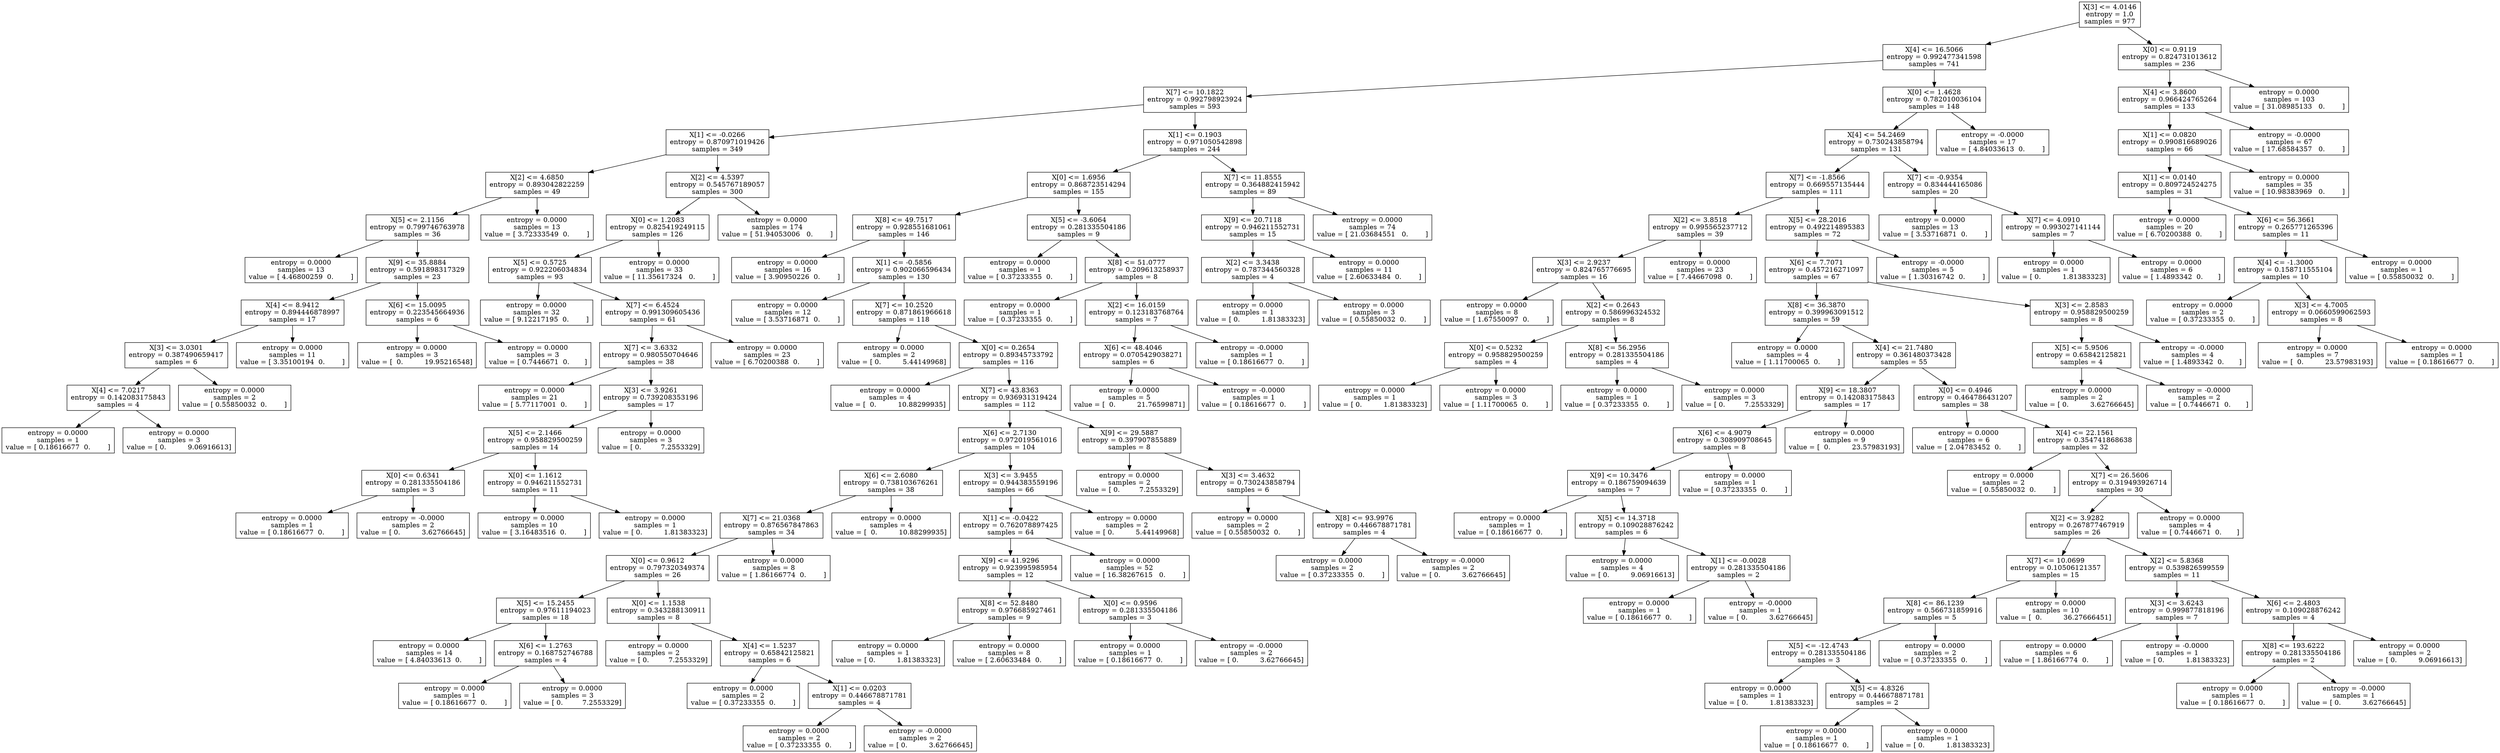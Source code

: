 digraph Tree {
0 [label="X[3] <= 4.0146\nentropy = 1.0\nsamples = 977", shape="box"] ;
1 [label="X[4] <= 16.5066\nentropy = 0.992477341598\nsamples = 741", shape="box"] ;
0 -> 1 ;
2 [label="X[7] <= 10.1822\nentropy = 0.992798923924\nsamples = 593", shape="box"] ;
1 -> 2 ;
3 [label="X[1] <= -0.0266\nentropy = 0.870971019426\nsamples = 349", shape="box"] ;
2 -> 3 ;
4 [label="X[2] <= 4.6850\nentropy = 0.893042822259\nsamples = 49", shape="box"] ;
3 -> 4 ;
5 [label="X[5] <= 2.1156\nentropy = 0.799746763978\nsamples = 36", shape="box"] ;
4 -> 5 ;
6 [label="entropy = 0.0000\nsamples = 13\nvalue = [ 4.46800259  0.        ]", shape="box"] ;
5 -> 6 ;
7 [label="X[9] <= 35.8884\nentropy = 0.591898317329\nsamples = 23", shape="box"] ;
5 -> 7 ;
8 [label="X[4] <= 8.9412\nentropy = 0.894446878997\nsamples = 17", shape="box"] ;
7 -> 8 ;
9 [label="X[3] <= 3.0301\nentropy = 0.387490659417\nsamples = 6", shape="box"] ;
8 -> 9 ;
10 [label="X[4] <= 7.0217\nentropy = 0.142083175843\nsamples = 4", shape="box"] ;
9 -> 10 ;
11 [label="entropy = 0.0000\nsamples = 1\nvalue = [ 0.18616677  0.        ]", shape="box"] ;
10 -> 11 ;
12 [label="entropy = 0.0000\nsamples = 3\nvalue = [ 0.          9.06916613]", shape="box"] ;
10 -> 12 ;
13 [label="entropy = 0.0000\nsamples = 2\nvalue = [ 0.55850032  0.        ]", shape="box"] ;
9 -> 13 ;
14 [label="entropy = 0.0000\nsamples = 11\nvalue = [ 3.35100194  0.        ]", shape="box"] ;
8 -> 14 ;
15 [label="X[6] <= 15.0095\nentropy = 0.223545664936\nsamples = 6", shape="box"] ;
7 -> 15 ;
16 [label="entropy = 0.0000\nsamples = 3\nvalue = [  0.          19.95216548]", shape="box"] ;
15 -> 16 ;
17 [label="entropy = 0.0000\nsamples = 3\nvalue = [ 0.7446671  0.       ]", shape="box"] ;
15 -> 17 ;
18 [label="entropy = 0.0000\nsamples = 13\nvalue = [ 3.72333549  0.        ]", shape="box"] ;
4 -> 18 ;
19 [label="X[2] <= 4.5397\nentropy = 0.545767189057\nsamples = 300", shape="box"] ;
3 -> 19 ;
20 [label="X[0] <= 1.2083\nentropy = 0.825419249115\nsamples = 126", shape="box"] ;
19 -> 20 ;
21 [label="X[5] <= 0.5725\nentropy = 0.922206034834\nsamples = 93", shape="box"] ;
20 -> 21 ;
22 [label="entropy = 0.0000\nsamples = 32\nvalue = [ 9.12217195  0.        ]", shape="box"] ;
21 -> 22 ;
23 [label="X[7] <= 6.4524\nentropy = 0.991309605436\nsamples = 61", shape="box"] ;
21 -> 23 ;
24 [label="X[7] <= 3.6332\nentropy = 0.980550704646\nsamples = 38", shape="box"] ;
23 -> 24 ;
25 [label="entropy = 0.0000\nsamples = 21\nvalue = [ 5.77117001  0.        ]", shape="box"] ;
24 -> 25 ;
26 [label="X[3] <= 3.9261\nentropy = 0.739208353196\nsamples = 17", shape="box"] ;
24 -> 26 ;
27 [label="X[5] <= 2.1466\nentropy = 0.958829500259\nsamples = 14", shape="box"] ;
26 -> 27 ;
28 [label="X[0] <= 0.6341\nentropy = 0.281335504186\nsamples = 3", shape="box"] ;
27 -> 28 ;
29 [label="entropy = 0.0000\nsamples = 1\nvalue = [ 0.18616677  0.        ]", shape="box"] ;
28 -> 29 ;
30 [label="entropy = -0.0000\nsamples = 2\nvalue = [ 0.          3.62766645]", shape="box"] ;
28 -> 30 ;
31 [label="X[0] <= 1.1612\nentropy = 0.946211552731\nsamples = 11", shape="box"] ;
27 -> 31 ;
32 [label="entropy = 0.0000\nsamples = 10\nvalue = [ 3.16483516  0.        ]", shape="box"] ;
31 -> 32 ;
33 [label="entropy = 0.0000\nsamples = 1\nvalue = [ 0.          1.81383323]", shape="box"] ;
31 -> 33 ;
34 [label="entropy = 0.0000\nsamples = 3\nvalue = [ 0.         7.2553329]", shape="box"] ;
26 -> 34 ;
35 [label="entropy = 0.0000\nsamples = 23\nvalue = [ 6.70200388  0.        ]", shape="box"] ;
23 -> 35 ;
36 [label="entropy = 0.0000\nsamples = 33\nvalue = [ 11.35617324   0.        ]", shape="box"] ;
20 -> 36 ;
37 [label="entropy = 0.0000\nsamples = 174\nvalue = [ 51.94053006   0.        ]", shape="box"] ;
19 -> 37 ;
38 [label="X[1] <= 0.1903\nentropy = 0.971050542898\nsamples = 244", shape="box"] ;
2 -> 38 ;
39 [label="X[0] <= 1.6956\nentropy = 0.868723514294\nsamples = 155", shape="box"] ;
38 -> 39 ;
40 [label="X[8] <= 49.7517\nentropy = 0.928551681061\nsamples = 146", shape="box"] ;
39 -> 40 ;
41 [label="entropy = 0.0000\nsamples = 16\nvalue = [ 3.90950226  0.        ]", shape="box"] ;
40 -> 41 ;
42 [label="X[1] <= -0.5856\nentropy = 0.902066596434\nsamples = 130", shape="box"] ;
40 -> 42 ;
43 [label="entropy = 0.0000\nsamples = 12\nvalue = [ 3.53716871  0.        ]", shape="box"] ;
42 -> 43 ;
44 [label="X[7] <= 10.2520\nentropy = 0.871861966618\nsamples = 118", shape="box"] ;
42 -> 44 ;
45 [label="entropy = 0.0000\nsamples = 2\nvalue = [ 0.          5.44149968]", shape="box"] ;
44 -> 45 ;
46 [label="X[0] <= 0.2654\nentropy = 0.89345733792\nsamples = 116", shape="box"] ;
44 -> 46 ;
47 [label="entropy = 0.0000\nsamples = 4\nvalue = [  0.          10.88299935]", shape="box"] ;
46 -> 47 ;
48 [label="X[7] <= 43.8363\nentropy = 0.936931319424\nsamples = 112", shape="box"] ;
46 -> 48 ;
49 [label="X[6] <= 2.7130\nentropy = 0.972019561016\nsamples = 104", shape="box"] ;
48 -> 49 ;
50 [label="X[6] <= 2.6080\nentropy = 0.738103676261\nsamples = 38", shape="box"] ;
49 -> 50 ;
51 [label="X[7] <= 21.0368\nentropy = 0.876567847863\nsamples = 34", shape="box"] ;
50 -> 51 ;
52 [label="X[0] <= 0.9612\nentropy = 0.797320349374\nsamples = 26", shape="box"] ;
51 -> 52 ;
53 [label="X[5] <= 15.2455\nentropy = 0.97611194023\nsamples = 18", shape="box"] ;
52 -> 53 ;
54 [label="entropy = 0.0000\nsamples = 14\nvalue = [ 4.84033613  0.        ]", shape="box"] ;
53 -> 54 ;
55 [label="X[6] <= 1.2763\nentropy = 0.168752746788\nsamples = 4", shape="box"] ;
53 -> 55 ;
56 [label="entropy = 0.0000\nsamples = 1\nvalue = [ 0.18616677  0.        ]", shape="box"] ;
55 -> 56 ;
57 [label="entropy = 0.0000\nsamples = 3\nvalue = [ 0.         7.2553329]", shape="box"] ;
55 -> 57 ;
58 [label="X[0] <= 1.1538\nentropy = 0.343288130911\nsamples = 8", shape="box"] ;
52 -> 58 ;
59 [label="entropy = 0.0000\nsamples = 2\nvalue = [ 0.         7.2553329]", shape="box"] ;
58 -> 59 ;
60 [label="X[4] <= 1.5237\nentropy = 0.65842125821\nsamples = 6", shape="box"] ;
58 -> 60 ;
61 [label="entropy = 0.0000\nsamples = 2\nvalue = [ 0.37233355  0.        ]", shape="box"] ;
60 -> 61 ;
62 [label="X[1] <= 0.0203\nentropy = 0.446678871781\nsamples = 4", shape="box"] ;
60 -> 62 ;
63 [label="entropy = 0.0000\nsamples = 2\nvalue = [ 0.37233355  0.        ]", shape="box"] ;
62 -> 63 ;
64 [label="entropy = -0.0000\nsamples = 2\nvalue = [ 0.          3.62766645]", shape="box"] ;
62 -> 64 ;
65 [label="entropy = 0.0000\nsamples = 8\nvalue = [ 1.86166774  0.        ]", shape="box"] ;
51 -> 65 ;
66 [label="entropy = 0.0000\nsamples = 4\nvalue = [  0.          10.88299935]", shape="box"] ;
50 -> 66 ;
67 [label="X[3] <= 3.9455\nentropy = 0.944383559196\nsamples = 66", shape="box"] ;
49 -> 67 ;
68 [label="X[1] <= -0.0422\nentropy = 0.762078897425\nsamples = 64", shape="box"] ;
67 -> 68 ;
69 [label="X[9] <= 41.9296\nentropy = 0.923995985954\nsamples = 12", shape="box"] ;
68 -> 69 ;
70 [label="X[8] <= 52.8480\nentropy = 0.976685927461\nsamples = 9", shape="box"] ;
69 -> 70 ;
71 [label="entropy = 0.0000\nsamples = 1\nvalue = [ 0.          1.81383323]", shape="box"] ;
70 -> 71 ;
72 [label="entropy = 0.0000\nsamples = 8\nvalue = [ 2.60633484  0.        ]", shape="box"] ;
70 -> 72 ;
73 [label="X[0] <= 0.9596\nentropy = 0.281335504186\nsamples = 3", shape="box"] ;
69 -> 73 ;
74 [label="entropy = 0.0000\nsamples = 1\nvalue = [ 0.18616677  0.        ]", shape="box"] ;
73 -> 74 ;
75 [label="entropy = -0.0000\nsamples = 2\nvalue = [ 0.          3.62766645]", shape="box"] ;
73 -> 75 ;
76 [label="entropy = 0.0000\nsamples = 52\nvalue = [ 16.38267615   0.        ]", shape="box"] ;
68 -> 76 ;
77 [label="entropy = 0.0000\nsamples = 2\nvalue = [ 0.          5.44149968]", shape="box"] ;
67 -> 77 ;
78 [label="X[9] <= 29.5887\nentropy = 0.397907855889\nsamples = 8", shape="box"] ;
48 -> 78 ;
79 [label="entropy = 0.0000\nsamples = 2\nvalue = [ 0.         7.2553329]", shape="box"] ;
78 -> 79 ;
80 [label="X[3] <= 3.4632\nentropy = 0.730243858794\nsamples = 6", shape="box"] ;
78 -> 80 ;
81 [label="entropy = 0.0000\nsamples = 2\nvalue = [ 0.55850032  0.        ]", shape="box"] ;
80 -> 81 ;
82 [label="X[8] <= 93.9976\nentropy = 0.446678871781\nsamples = 4", shape="box"] ;
80 -> 82 ;
83 [label="entropy = 0.0000\nsamples = 2\nvalue = [ 0.37233355  0.        ]", shape="box"] ;
82 -> 83 ;
84 [label="entropy = -0.0000\nsamples = 2\nvalue = [ 0.          3.62766645]", shape="box"] ;
82 -> 84 ;
85 [label="X[5] <= -3.6064\nentropy = 0.281335504186\nsamples = 9", shape="box"] ;
39 -> 85 ;
86 [label="entropy = 0.0000\nsamples = 1\nvalue = [ 0.37233355  0.        ]", shape="box"] ;
85 -> 86 ;
87 [label="X[8] <= 51.0777\nentropy = 0.209613258937\nsamples = 8", shape="box"] ;
85 -> 87 ;
88 [label="entropy = 0.0000\nsamples = 1\nvalue = [ 0.37233355  0.        ]", shape="box"] ;
87 -> 88 ;
89 [label="X[2] <= 16.0159\nentropy = 0.123183768764\nsamples = 7", shape="box"] ;
87 -> 89 ;
90 [label="X[6] <= 48.4046\nentropy = 0.0705429038271\nsamples = 6", shape="box"] ;
89 -> 90 ;
91 [label="entropy = 0.0000\nsamples = 5\nvalue = [  0.          21.76599871]", shape="box"] ;
90 -> 91 ;
92 [label="entropy = -0.0000\nsamples = 1\nvalue = [ 0.18616677  0.        ]", shape="box"] ;
90 -> 92 ;
93 [label="entropy = -0.0000\nsamples = 1\nvalue = [ 0.18616677  0.        ]", shape="box"] ;
89 -> 93 ;
94 [label="X[7] <= 11.8555\nentropy = 0.364882415942\nsamples = 89", shape="box"] ;
38 -> 94 ;
95 [label="X[9] <= 20.7118\nentropy = 0.946211552731\nsamples = 15", shape="box"] ;
94 -> 95 ;
96 [label="X[2] <= 3.3438\nentropy = 0.787344560328\nsamples = 4", shape="box"] ;
95 -> 96 ;
97 [label="entropy = 0.0000\nsamples = 1\nvalue = [ 0.          1.81383323]", shape="box"] ;
96 -> 97 ;
98 [label="entropy = 0.0000\nsamples = 3\nvalue = [ 0.55850032  0.        ]", shape="box"] ;
96 -> 98 ;
99 [label="entropy = 0.0000\nsamples = 11\nvalue = [ 2.60633484  0.        ]", shape="box"] ;
95 -> 99 ;
100 [label="entropy = 0.0000\nsamples = 74\nvalue = [ 21.03684551   0.        ]", shape="box"] ;
94 -> 100 ;
101 [label="X[0] <= 1.4628\nentropy = 0.782010036104\nsamples = 148", shape="box"] ;
1 -> 101 ;
102 [label="X[4] <= 54.2469\nentropy = 0.730243858794\nsamples = 131", shape="box"] ;
101 -> 102 ;
103 [label="X[7] <= -1.8566\nentropy = 0.669557135444\nsamples = 111", shape="box"] ;
102 -> 103 ;
104 [label="X[2] <= 3.8518\nentropy = 0.995565237712\nsamples = 39", shape="box"] ;
103 -> 104 ;
105 [label="X[3] <= 2.9237\nentropy = 0.824765776695\nsamples = 16", shape="box"] ;
104 -> 105 ;
106 [label="entropy = 0.0000\nsamples = 8\nvalue = [ 1.67550097  0.        ]", shape="box"] ;
105 -> 106 ;
107 [label="X[2] <= 0.2643\nentropy = 0.586996324532\nsamples = 8", shape="box"] ;
105 -> 107 ;
108 [label="X[0] <= 0.5232\nentropy = 0.958829500259\nsamples = 4", shape="box"] ;
107 -> 108 ;
109 [label="entropy = 0.0000\nsamples = 1\nvalue = [ 0.          1.81383323]", shape="box"] ;
108 -> 109 ;
110 [label="entropy = 0.0000\nsamples = 3\nvalue = [ 1.11700065  0.        ]", shape="box"] ;
108 -> 110 ;
111 [label="X[8] <= 56.2956\nentropy = 0.281335504186\nsamples = 4", shape="box"] ;
107 -> 111 ;
112 [label="entropy = 0.0000\nsamples = 1\nvalue = [ 0.37233355  0.        ]", shape="box"] ;
111 -> 112 ;
113 [label="entropy = 0.0000\nsamples = 3\nvalue = [ 0.         7.2553329]", shape="box"] ;
111 -> 113 ;
114 [label="entropy = 0.0000\nsamples = 23\nvalue = [ 7.44667098  0.        ]", shape="box"] ;
104 -> 114 ;
115 [label="X[5] <= 28.2016\nentropy = 0.492214895383\nsamples = 72", shape="box"] ;
103 -> 115 ;
116 [label="X[6] <= 7.7071\nentropy = 0.457216271097\nsamples = 67", shape="box"] ;
115 -> 116 ;
117 [label="X[8] <= 36.3870\nentropy = 0.399963091512\nsamples = 59", shape="box"] ;
116 -> 117 ;
118 [label="entropy = 0.0000\nsamples = 4\nvalue = [ 1.11700065  0.        ]", shape="box"] ;
117 -> 118 ;
119 [label="X[4] <= 21.7480\nentropy = 0.361480373428\nsamples = 55", shape="box"] ;
117 -> 119 ;
120 [label="X[9] <= 18.3807\nentropy = 0.142083175843\nsamples = 17", shape="box"] ;
119 -> 120 ;
121 [label="X[6] <= 4.9079\nentropy = 0.308909708645\nsamples = 8", shape="box"] ;
120 -> 121 ;
122 [label="X[9] <= 10.3476\nentropy = 0.186759094639\nsamples = 7", shape="box"] ;
121 -> 122 ;
123 [label="entropy = 0.0000\nsamples = 1\nvalue = [ 0.18616677  0.        ]", shape="box"] ;
122 -> 123 ;
124 [label="X[5] <= 14.3718\nentropy = 0.109028876242\nsamples = 6", shape="box"] ;
122 -> 124 ;
125 [label="entropy = 0.0000\nsamples = 4\nvalue = [ 0.          9.06916613]", shape="box"] ;
124 -> 125 ;
126 [label="X[1] <= -0.0028\nentropy = 0.281335504186\nsamples = 2", shape="box"] ;
124 -> 126 ;
127 [label="entropy = 0.0000\nsamples = 1\nvalue = [ 0.18616677  0.        ]", shape="box"] ;
126 -> 127 ;
128 [label="entropy = -0.0000\nsamples = 1\nvalue = [ 0.          3.62766645]", shape="box"] ;
126 -> 128 ;
129 [label="entropy = 0.0000\nsamples = 1\nvalue = [ 0.37233355  0.        ]", shape="box"] ;
121 -> 129 ;
130 [label="entropy = 0.0000\nsamples = 9\nvalue = [  0.          23.57983193]", shape="box"] ;
120 -> 130 ;
131 [label="X[0] <= 0.4946\nentropy = 0.464786431207\nsamples = 38", shape="box"] ;
119 -> 131 ;
132 [label="entropy = 0.0000\nsamples = 6\nvalue = [ 2.04783452  0.        ]", shape="box"] ;
131 -> 132 ;
133 [label="X[4] <= 22.1561\nentropy = 0.354741868638\nsamples = 32", shape="box"] ;
131 -> 133 ;
134 [label="entropy = 0.0000\nsamples = 2\nvalue = [ 0.55850032  0.        ]", shape="box"] ;
133 -> 134 ;
135 [label="X[7] <= 26.5606\nentropy = 0.319493926714\nsamples = 30", shape="box"] ;
133 -> 135 ;
136 [label="X[2] <= 3.9282\nentropy = 0.267877467919\nsamples = 26", shape="box"] ;
135 -> 136 ;
137 [label="X[7] <= 10.0699\nentropy = 0.10506121357\nsamples = 15", shape="box"] ;
136 -> 137 ;
138 [label="X[8] <= 86.1239\nentropy = 0.566731859916\nsamples = 5", shape="box"] ;
137 -> 138 ;
139 [label="X[5] <= -12.4743\nentropy = 0.281335504186\nsamples = 3", shape="box"] ;
138 -> 139 ;
140 [label="entropy = 0.0000\nsamples = 1\nvalue = [ 0.          1.81383323]", shape="box"] ;
139 -> 140 ;
141 [label="X[5] <= 4.8326\nentropy = 0.446678871781\nsamples = 2", shape="box"] ;
139 -> 141 ;
142 [label="entropy = 0.0000\nsamples = 1\nvalue = [ 0.18616677  0.        ]", shape="box"] ;
141 -> 142 ;
143 [label="entropy = 0.0000\nsamples = 1\nvalue = [ 0.          1.81383323]", shape="box"] ;
141 -> 143 ;
144 [label="entropy = 0.0000\nsamples = 2\nvalue = [ 0.37233355  0.        ]", shape="box"] ;
138 -> 144 ;
145 [label="entropy = 0.0000\nsamples = 10\nvalue = [  0.          36.27666451]", shape="box"] ;
137 -> 145 ;
146 [label="X[2] <= 5.8368\nentropy = 0.539826599559\nsamples = 11", shape="box"] ;
136 -> 146 ;
147 [label="X[3] <= 3.6243\nentropy = 0.999877818196\nsamples = 7", shape="box"] ;
146 -> 147 ;
148 [label="entropy = 0.0000\nsamples = 6\nvalue = [ 1.86166774  0.        ]", shape="box"] ;
147 -> 148 ;
149 [label="entropy = -0.0000\nsamples = 1\nvalue = [ 0.          1.81383323]", shape="box"] ;
147 -> 149 ;
150 [label="X[6] <= 2.4803\nentropy = 0.109028876242\nsamples = 4", shape="box"] ;
146 -> 150 ;
151 [label="X[8] <= 193.6222\nentropy = 0.281335504186\nsamples = 2", shape="box"] ;
150 -> 151 ;
152 [label="entropy = 0.0000\nsamples = 1\nvalue = [ 0.18616677  0.        ]", shape="box"] ;
151 -> 152 ;
153 [label="entropy = -0.0000\nsamples = 1\nvalue = [ 0.          3.62766645]", shape="box"] ;
151 -> 153 ;
154 [label="entropy = 0.0000\nsamples = 2\nvalue = [ 0.          9.06916613]", shape="box"] ;
150 -> 154 ;
155 [label="entropy = 0.0000\nsamples = 4\nvalue = [ 0.7446671  0.       ]", shape="box"] ;
135 -> 155 ;
156 [label="X[3] <= 2.8583\nentropy = 0.958829500259\nsamples = 8", shape="box"] ;
116 -> 156 ;
157 [label="X[5] <= 5.9506\nentropy = 0.65842125821\nsamples = 4", shape="box"] ;
156 -> 157 ;
158 [label="entropy = 0.0000\nsamples = 2\nvalue = [ 0.          3.62766645]", shape="box"] ;
157 -> 158 ;
159 [label="entropy = -0.0000\nsamples = 2\nvalue = [ 0.7446671  0.       ]", shape="box"] ;
157 -> 159 ;
160 [label="entropy = -0.0000\nsamples = 4\nvalue = [ 1.4893342  0.       ]", shape="box"] ;
156 -> 160 ;
161 [label="entropy = -0.0000\nsamples = 5\nvalue = [ 1.30316742  0.        ]", shape="box"] ;
115 -> 161 ;
162 [label="X[7] <= -0.9354\nentropy = 0.834444165086\nsamples = 20", shape="box"] ;
102 -> 162 ;
163 [label="entropy = 0.0000\nsamples = 13\nvalue = [ 3.53716871  0.        ]", shape="box"] ;
162 -> 163 ;
164 [label="X[7] <= 4.0910\nentropy = 0.993027141144\nsamples = 7", shape="box"] ;
162 -> 164 ;
165 [label="entropy = 0.0000\nsamples = 1\nvalue = [ 0.          1.81383323]", shape="box"] ;
164 -> 165 ;
166 [label="entropy = 0.0000\nsamples = 6\nvalue = [ 1.4893342  0.       ]", shape="box"] ;
164 -> 166 ;
167 [label="entropy = -0.0000\nsamples = 17\nvalue = [ 4.84033613  0.        ]", shape="box"] ;
101 -> 167 ;
168 [label="X[0] <= 0.9119\nentropy = 0.824731013612\nsamples = 236", shape="box"] ;
0 -> 168 ;
169 [label="X[4] <= 3.8600\nentropy = 0.966424765264\nsamples = 133", shape="box"] ;
168 -> 169 ;
170 [label="X[1] <= 0.0820\nentropy = 0.990816689026\nsamples = 66", shape="box"] ;
169 -> 170 ;
171 [label="X[1] <= 0.0140\nentropy = 0.809724524275\nsamples = 31", shape="box"] ;
170 -> 171 ;
172 [label="entropy = 0.0000\nsamples = 20\nvalue = [ 6.70200388  0.        ]", shape="box"] ;
171 -> 172 ;
173 [label="X[6] <= 56.3661\nentropy = 0.265771265396\nsamples = 11", shape="box"] ;
171 -> 173 ;
174 [label="X[4] <= -1.3000\nentropy = 0.158711555104\nsamples = 10", shape="box"] ;
173 -> 174 ;
175 [label="entropy = 0.0000\nsamples = 2\nvalue = [ 0.37233355  0.        ]", shape="box"] ;
174 -> 175 ;
176 [label="X[3] <= 4.7005\nentropy = 0.0660599062593\nsamples = 8", shape="box"] ;
174 -> 176 ;
177 [label="entropy = 0.0000\nsamples = 7\nvalue = [  0.          23.57983193]", shape="box"] ;
176 -> 177 ;
178 [label="entropy = 0.0000\nsamples = 1\nvalue = [ 0.18616677  0.        ]", shape="box"] ;
176 -> 178 ;
179 [label="entropy = 0.0000\nsamples = 1\nvalue = [ 0.55850032  0.        ]", shape="box"] ;
173 -> 179 ;
180 [label="entropy = 0.0000\nsamples = 35\nvalue = [ 10.98383969   0.        ]", shape="box"] ;
170 -> 180 ;
181 [label="entropy = -0.0000\nsamples = 67\nvalue = [ 17.68584357   0.        ]", shape="box"] ;
169 -> 181 ;
182 [label="entropy = 0.0000\nsamples = 103\nvalue = [ 31.08985133   0.        ]", shape="box"] ;
168 -> 182 ;
}